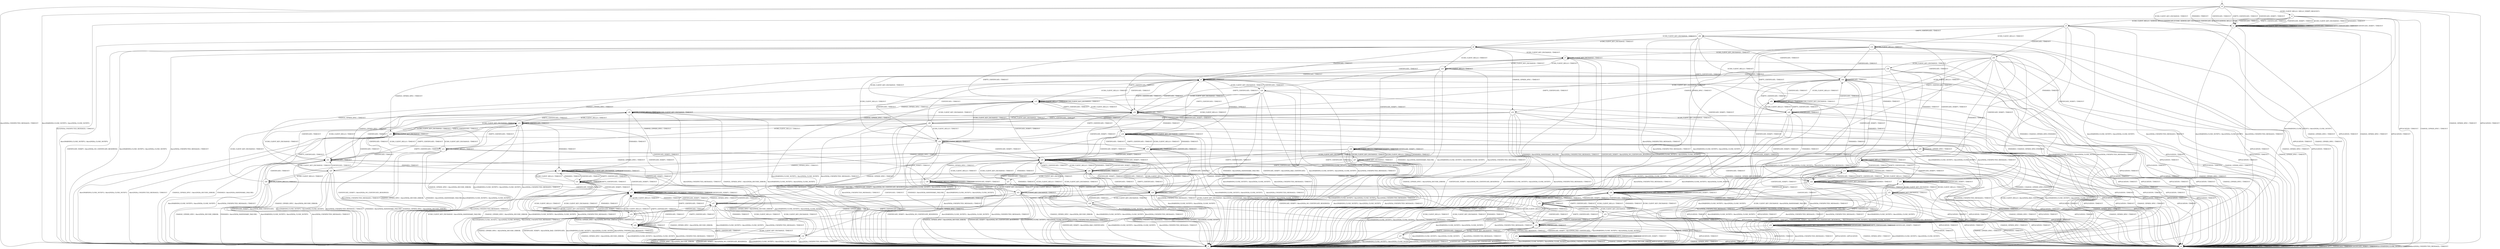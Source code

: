 digraph g {

	s0 [shape="circle" label="s0"];
	s1 [shape="circle" label="s1"];
	s2 [shape="circle" label="s2"];
	s3 [shape="circle" label="s3"];
	s4 [shape="circle" label="s4"];
	s5 [shape="circle" label="s5"];
	s6 [shape="circle" label="s6"];
	s7 [shape="circle" label="s7"];
	s8 [shape="circle" label="s8"];
	s9 [shape="circle" label="s9"];
	s10 [shape="circle" label="s10"];
	s11 [shape="circle" label="s11"];
	s12 [shape="circle" label="s12"];
	s13 [shape="circle" label="s13"];
	s14 [shape="circle" label="s14"];
	s15 [shape="circle" label="s15"];
	s16 [shape="circle" label="s16"];
	s17 [shape="circle" label="s17"];
	s18 [shape="circle" label="s18"];
	s19 [shape="circle" label="s19"];
	s20 [shape="circle" label="s20"];
	s21 [shape="circle" label="s21"];
	s22 [shape="circle" label="s22"];
	s23 [shape="circle" label="s23"];
	s24 [shape="circle" label="s24"];
	s25 [shape="circle" label="s25"];
	s26 [shape="circle" label="s26"];
	s27 [shape="circle" label="s27"];
	s28 [shape="circle" label="s28"];
	s29 [shape="circle" label="s29"];
	s30 [shape="circle" label="s30"];
	s31 [shape="circle" label="s31"];
	s32 [shape="circle" label="s32"];
	s33 [shape="circle" label="s33"];
	s34 [shape="circle" label="s34"];
	s35 [shape="circle" label="s35"];
	s36 [shape="circle" label="s36"];
	s37 [shape="circle" label="s37"];
	s38 [shape="circle" label="s38"];
	s39 [shape="circle" label="s39"];
	s40 [shape="circle" label="s40"];
	s41 [shape="circle" label="s41"];
	s42 [shape="circle" label="s42"];
	s43 [shape="circle" label="s43"];
	s44 [shape="circle" label="s44"];
	s45 [shape="circle" label="s45"];
	s46 [shape="circle" label="s46"];
	s47 [shape="circle" label="s47"];
	s48 [shape="circle" label="s48"];
	s49 [shape="circle" label="s49"];
	s50 [shape="circle" label="s50"];
	s51 [shape="circle" label="s51"];
	s52 [shape="circle" label="s52"];
	s53 [shape="circle" label="s53"];
	s54 [shape="circle" label="s54"];
	s55 [shape="circle" label="s55"];
	s56 [shape="circle" label="s56"];
	s57 [shape="circle" label="s57"];
	s58 [shape="circle" label="s58"];
	s59 [shape="circle" label="s59"];
	s60 [shape="circle" label="s60"];
	s0 -> s2 [label="ECDH_CLIENT_HELLO / HELLO_VERIFY_REQUEST+"];
	s0 -> s3 [label="ECDH_CLIENT_KEY_EXCHANGE / TIMEOUT"];
	s0 -> s4 [label="CHANGE_CIPHER_SPEC / TIMEOUT"];
	s0 -> s3 [label="FINISHED / TIMEOUT"];
	s0 -> s4 [label="APPLICATION / TIMEOUT"];
	s0 -> s3 [label="CERTIFICATE / TIMEOUT"];
	s0 -> s3 [label="EMPTY_CERTIFICATE / TIMEOUT"];
	s0 -> s3 [label="CERTIFICATE_VERIFY / TIMEOUT"];
	s0 -> s1 [label="Alert(WARNING,CLOSE_NOTIFY) / Alert(FATAL,CLOSE_NOTIFY)"];
	s0 -> s1 [label="Alert(FATAL,UNEXPECTED_MESSAGE) / TIMEOUT"];
	s1 -> s1 [label="ECDH_CLIENT_HELLO / SOCKET_CLOSED"];
	s1 -> s1 [label="ECDH_CLIENT_KEY_EXCHANGE / SOCKET_CLOSED"];
	s1 -> s1 [label="CHANGE_CIPHER_SPEC / SOCKET_CLOSED"];
	s1 -> s1 [label="FINISHED / SOCKET_CLOSED"];
	s1 -> s1 [label="APPLICATION / SOCKET_CLOSED"];
	s1 -> s1 [label="CERTIFICATE / SOCKET_CLOSED"];
	s1 -> s1 [label="EMPTY_CERTIFICATE / SOCKET_CLOSED"];
	s1 -> s1 [label="CERTIFICATE_VERIFY / SOCKET_CLOSED"];
	s1 -> s1 [label="Alert(WARNING,CLOSE_NOTIFY) / SOCKET_CLOSED"];
	s1 -> s1 [label="Alert(FATAL,UNEXPECTED_MESSAGE) / SOCKET_CLOSED"];
	s2 -> s5 [label="ECDH_CLIENT_HELLO / SERVER_HELLO,CERTIFICATE,ECDHE_SERVER_KEY_EXCHANGE,CERTIFICATE_REQUEST,SERVER_HELLO_DONE"];
	s2 -> s3 [label="ECDH_CLIENT_KEY_EXCHANGE / TIMEOUT"];
	s2 -> s4 [label="CHANGE_CIPHER_SPEC / TIMEOUT"];
	s2 -> s3 [label="FINISHED / TIMEOUT"];
	s2 -> s4 [label="APPLICATION / TIMEOUT"];
	s2 -> s3 [label="CERTIFICATE / TIMEOUT"];
	s2 -> s3 [label="EMPTY_CERTIFICATE / TIMEOUT"];
	s2 -> s3 [label="CERTIFICATE_VERIFY / TIMEOUT"];
	s2 -> s1 [label="Alert(WARNING,CLOSE_NOTIFY) / Alert(FATAL,CLOSE_NOTIFY)"];
	s2 -> s1 [label="Alert(FATAL,UNEXPECTED_MESSAGE) / TIMEOUT"];
	s3 -> s3 [label="ECDH_CLIENT_HELLO / TIMEOUT"];
	s3 -> s3 [label="ECDH_CLIENT_KEY_EXCHANGE / TIMEOUT"];
	s3 -> s4 [label="CHANGE_CIPHER_SPEC / TIMEOUT"];
	s3 -> s3 [label="FINISHED / TIMEOUT"];
	s3 -> s4 [label="APPLICATION / TIMEOUT"];
	s3 -> s3 [label="CERTIFICATE / TIMEOUT"];
	s3 -> s3 [label="EMPTY_CERTIFICATE / TIMEOUT"];
	s3 -> s3 [label="CERTIFICATE_VERIFY / TIMEOUT"];
	s3 -> s1 [label="Alert(WARNING,CLOSE_NOTIFY) / Alert(FATAL,CLOSE_NOTIFY)"];
	s3 -> s1 [label="Alert(FATAL,UNEXPECTED_MESSAGE) / TIMEOUT"];
	s4 -> s4 [label="ECDH_CLIENT_HELLO / TIMEOUT"];
	s4 -> s4 [label="ECDH_CLIENT_KEY_EXCHANGE / TIMEOUT"];
	s4 -> s4 [label="CHANGE_CIPHER_SPEC / TIMEOUT"];
	s4 -> s4 [label="FINISHED / TIMEOUT"];
	s4 -> s4 [label="APPLICATION / TIMEOUT"];
	s4 -> s4 [label="CERTIFICATE / TIMEOUT"];
	s4 -> s4 [label="EMPTY_CERTIFICATE / TIMEOUT"];
	s4 -> s4 [label="CERTIFICATE_VERIFY / TIMEOUT"];
	s4 -> s4 [label="Alert(WARNING,CLOSE_NOTIFY) / TIMEOUT"];
	s4 -> s4 [label="Alert(FATAL,UNEXPECTED_MESSAGE) / TIMEOUT"];
	s5 -> s14 [label="ECDH_CLIENT_HELLO / TIMEOUT"];
	s5 -> s6 [label="ECDH_CLIENT_KEY_EXCHANGE / TIMEOUT"];
	s5 -> s4 [label="CHANGE_CIPHER_SPEC / TIMEOUT"];
	s5 -> s8 [label="FINISHED / TIMEOUT"];
	s5 -> s4 [label="APPLICATION / TIMEOUT"];
	s5 -> s55 [label="CERTIFICATE / TIMEOUT"];
	s5 -> s60 [label="EMPTY_CERTIFICATE / TIMEOUT"];
	s5 -> s50 [label="CERTIFICATE_VERIFY / TIMEOUT"];
	s5 -> s1 [label="Alert(WARNING,CLOSE_NOTIFY) / Alert(FATAL,CLOSE_NOTIFY)"];
	s5 -> s1 [label="Alert(FATAL,UNEXPECTED_MESSAGE) / TIMEOUT"];
	s6 -> s23 [label="ECDH_CLIENT_HELLO / TIMEOUT"];
	s6 -> s7 [label="ECDH_CLIENT_KEY_EXCHANGE / TIMEOUT"];
	s6 -> s10 [label="CHANGE_CIPHER_SPEC / TIMEOUT"];
	s6 -> s18 [label="FINISHED / CHANGE_CIPHER_SPEC,FINISHED"];
	s6 -> s4 [label="APPLICATION / TIMEOUT"];
	s6 -> s9 [label="CERTIFICATE / TIMEOUT"];
	s6 -> s34 [label="EMPTY_CERTIFICATE / TIMEOUT"];
	s6 -> s1 [label="CERTIFICATE_VERIFY / Alert(FATAL,NO_CERTIFICATE_RESERVED)"];
	s6 -> s1 [label="Alert(WARNING,CLOSE_NOTIFY) / Alert(FATAL,CLOSE_NOTIFY)"];
	s6 -> s1 [label="Alert(FATAL,UNEXPECTED_MESSAGE) / TIMEOUT"];
	s7 -> s23 [label="ECDH_CLIENT_HELLO / TIMEOUT"];
	s7 -> s7 [label="ECDH_CLIENT_KEY_EXCHANGE / TIMEOUT"];
	s7 -> s21 [label="CHANGE_CIPHER_SPEC / TIMEOUT"];
	s7 -> s1 [label="FINISHED / Alert(FATAL,HANDSHAKE_FAILURE)"];
	s7 -> s4 [label="APPLICATION / TIMEOUT"];
	s7 -> s9 [label="CERTIFICATE / TIMEOUT"];
	s7 -> s34 [label="EMPTY_CERTIFICATE / TIMEOUT"];
	s7 -> s1 [label="CERTIFICATE_VERIFY / Alert(FATAL,NO_CERTIFICATE_RESERVED)"];
	s7 -> s1 [label="Alert(WARNING,CLOSE_NOTIFY) / Alert(FATAL,CLOSE_NOTIFY)"];
	s7 -> s1 [label="Alert(FATAL,UNEXPECTED_MESSAGE) / TIMEOUT"];
	s8 -> s8 [label="ECDH_CLIENT_HELLO / TIMEOUT"];
	s8 -> s1 [label="ECDH_CLIENT_KEY_EXCHANGE / Alert(FATAL,HANDSHAKE_FAILURE)"];
	s8 -> s4 [label="CHANGE_CIPHER_SPEC / TIMEOUT"];
	s8 -> s8 [label="FINISHED / TIMEOUT"];
	s8 -> s4 [label="APPLICATION / TIMEOUT"];
	s8 -> s13 [label="CERTIFICATE / TIMEOUT"];
	s8 -> s13 [label="EMPTY_CERTIFICATE / TIMEOUT"];
	s8 -> s50 [label="CERTIFICATE_VERIFY / TIMEOUT"];
	s8 -> s1 [label="Alert(WARNING,CLOSE_NOTIFY) / Alert(FATAL,CLOSE_NOTIFY)"];
	s8 -> s1 [label="Alert(FATAL,UNEXPECTED_MESSAGE) / TIMEOUT"];
	s9 -> s15 [label="ECDH_CLIENT_HELLO / TIMEOUT"];
	s9 -> s24 [label="ECDH_CLIENT_KEY_EXCHANGE / TIMEOUT"];
	s9 -> s41 [label="CHANGE_CIPHER_SPEC / TIMEOUT"];
	s9 -> s19 [label="FINISHED / TIMEOUT"];
	s9 -> s4 [label="APPLICATION / TIMEOUT"];
	s9 -> s9 [label="CERTIFICATE / TIMEOUT"];
	s9 -> s34 [label="EMPTY_CERTIFICATE / TIMEOUT"];
	s9 -> s20 [label="CERTIFICATE_VERIFY / TIMEOUT"];
	s9 -> s1 [label="Alert(WARNING,CLOSE_NOTIFY) / Alert(FATAL,CLOSE_NOTIFY)"];
	s9 -> s1 [label="Alert(FATAL,UNEXPECTED_MESSAGE) / TIMEOUT"];
	s10 -> s11 [label="ECDH_CLIENT_HELLO / TIMEOUT"];
	s10 -> s21 [label="ECDH_CLIENT_KEY_EXCHANGE / TIMEOUT"];
	s10 -> s1 [label="CHANGE_CIPHER_SPEC / Alert(FATAL,DECODE_ERROR)"];
	s10 -> s16 [label="FINISHED / CHANGE_CIPHER_SPEC,FINISHED"];
	s10 -> s4 [label="APPLICATION / TIMEOUT"];
	s10 -> s41 [label="CERTIFICATE / TIMEOUT"];
	s10 -> s12 [label="EMPTY_CERTIFICATE / TIMEOUT"];
	s10 -> s1 [label="CERTIFICATE_VERIFY / Alert(FATAL,NO_CERTIFICATE_RESERVED)"];
	s10 -> s1 [label="Alert(WARNING,CLOSE_NOTIFY) / Alert(FATAL,CLOSE_NOTIFY)"];
	s10 -> s1 [label="Alert(FATAL,UNEXPECTED_MESSAGE) / TIMEOUT"];
	s11 -> s11 [label="ECDH_CLIENT_HELLO / TIMEOUT"];
	s11 -> s21 [label="ECDH_CLIENT_KEY_EXCHANGE / TIMEOUT"];
	s11 -> s1 [label="CHANGE_CIPHER_SPEC / Alert(FATAL,DECODE_ERROR)"];
	s11 -> s1 [label="FINISHED / Alert(FATAL,HANDSHAKE_FAILURE)"];
	s11 -> s4 [label="APPLICATION / TIMEOUT"];
	s11 -> s41 [label="CERTIFICATE / TIMEOUT"];
	s11 -> s12 [label="EMPTY_CERTIFICATE / TIMEOUT"];
	s11 -> s38 [label="CERTIFICATE_VERIFY / TIMEOUT"];
	s11 -> s1 [label="Alert(WARNING,CLOSE_NOTIFY) / Alert(FATAL,CLOSE_NOTIFY)"];
	s11 -> s1 [label="Alert(FATAL,UNEXPECTED_MESSAGE) / TIMEOUT"];
	s12 -> s36 [label="ECDH_CLIENT_HELLO / TIMEOUT"];
	s12 -> s21 [label="ECDH_CLIENT_KEY_EXCHANGE / TIMEOUT"];
	s12 -> s1 [label="CHANGE_CIPHER_SPEC / Alert(FATAL,DECODE_ERROR)"];
	s12 -> s35 [label="FINISHED / TIMEOUT"];
	s12 -> s4 [label="APPLICATION / TIMEOUT"];
	s12 -> s41 [label="CERTIFICATE / TIMEOUT"];
	s12 -> s12 [label="EMPTY_CERTIFICATE / TIMEOUT"];
	s12 -> s17 [label="CERTIFICATE_VERIFY / TIMEOUT"];
	s12 -> s1 [label="Alert(WARNING,CLOSE_NOTIFY) / Alert(FATAL,CLOSE_NOTIFY)"];
	s12 -> s1 [label="Alert(FATAL,UNEXPECTED_MESSAGE) / TIMEOUT"];
	s13 -> s22 [label="ECDH_CLIENT_HELLO / TIMEOUT"];
	s13 -> s1 [label="ECDH_CLIENT_KEY_EXCHANGE / Alert(FATAL,HANDSHAKE_FAILURE)"];
	s13 -> s4 [label="CHANGE_CIPHER_SPEC / TIMEOUT"];
	s13 -> s22 [label="FINISHED / TIMEOUT"];
	s13 -> s4 [label="APPLICATION / TIMEOUT"];
	s13 -> s13 [label="CERTIFICATE / TIMEOUT"];
	s13 -> s13 [label="EMPTY_CERTIFICATE / TIMEOUT"];
	s13 -> s56 [label="CERTIFICATE_VERIFY / TIMEOUT"];
	s13 -> s1 [label="Alert(WARNING,CLOSE_NOTIFY) / Alert(FATAL,CLOSE_NOTIFY)"];
	s13 -> s1 [label="Alert(FATAL,UNEXPECTED_MESSAGE) / TIMEOUT"];
	s14 -> s14 [label="ECDH_CLIENT_HELLO / TIMEOUT"];
	s14 -> s7 [label="ECDH_CLIENT_KEY_EXCHANGE / TIMEOUT"];
	s14 -> s4 [label="CHANGE_CIPHER_SPEC / TIMEOUT"];
	s14 -> s8 [label="FINISHED / TIMEOUT"];
	s14 -> s4 [label="APPLICATION / TIMEOUT"];
	s14 -> s44 [label="CERTIFICATE / TIMEOUT"];
	s14 -> s49 [label="EMPTY_CERTIFICATE / TIMEOUT"];
	s14 -> s50 [label="CERTIFICATE_VERIFY / TIMEOUT"];
	s14 -> s1 [label="Alert(WARNING,CLOSE_NOTIFY) / Alert(FATAL,CLOSE_NOTIFY)"];
	s14 -> s1 [label="Alert(FATAL,UNEXPECTED_MESSAGE) / TIMEOUT"];
	s15 -> s15 [label="ECDH_CLIENT_HELLO / TIMEOUT"];
	s15 -> s15 [label="ECDH_CLIENT_KEY_EXCHANGE / TIMEOUT"];
	s15 -> s36 [label="CHANGE_CIPHER_SPEC / TIMEOUT"];
	s15 -> s19 [label="FINISHED / TIMEOUT"];
	s15 -> s4 [label="APPLICATION / TIMEOUT"];
	s15 -> s9 [label="CERTIFICATE / TIMEOUT"];
	s15 -> s34 [label="EMPTY_CERTIFICATE / TIMEOUT"];
	s15 -> s20 [label="CERTIFICATE_VERIFY / TIMEOUT"];
	s15 -> s1 [label="Alert(WARNING,CLOSE_NOTIFY) / Alert(FATAL,CLOSE_NOTIFY)"];
	s15 -> s1 [label="Alert(FATAL,UNEXPECTED_MESSAGE) / TIMEOUT"];
	s16 -> s16 [label="ECDH_CLIENT_HELLO / TIMEOUT"];
	s16 -> s16 [label="ECDH_CLIENT_KEY_EXCHANGE / TIMEOUT"];
	s16 -> s1 [label="CHANGE_CIPHER_SPEC / Alert(FATAL,DECODE_ERROR)"];
	s16 -> s16 [label="FINISHED / TIMEOUT"];
	s16 -> s1 [label="APPLICATION / APPLICATION"];
	s16 -> s16 [label="CERTIFICATE / TIMEOUT"];
	s16 -> s16 [label="EMPTY_CERTIFICATE / TIMEOUT"];
	s16 -> s16 [label="CERTIFICATE_VERIFY / TIMEOUT"];
	s16 -> s1 [label="Alert(WARNING,CLOSE_NOTIFY) / Alert(FATAL,CLOSE_NOTIFY)"];
	s16 -> s1 [label="Alert(FATAL,UNEXPECTED_MESSAGE) / TIMEOUT"];
	s17 -> s17 [label="ECDH_CLIENT_HELLO / TIMEOUT"];
	s17 -> s17 [label="ECDH_CLIENT_KEY_EXCHANGE / TIMEOUT"];
	s17 -> s1 [label="CHANGE_CIPHER_SPEC / Alert(FATAL,DECODE_ERROR)"];
	s17 -> s17 [label="FINISHED / TIMEOUT"];
	s17 -> s4 [label="APPLICATION / TIMEOUT"];
	s17 -> s37 [label="CERTIFICATE / TIMEOUT"];
	s17 -> s42 [label="EMPTY_CERTIFICATE / TIMEOUT"];
	s17 -> s17 [label="CERTIFICATE_VERIFY / TIMEOUT"];
	s17 -> s1 [label="Alert(WARNING,CLOSE_NOTIFY) / Alert(FATAL,CLOSE_NOTIFY)"];
	s17 -> s1 [label="Alert(FATAL,UNEXPECTED_MESSAGE) / TIMEOUT"];
	s18 -> s18 [label="ECDH_CLIENT_HELLO / TIMEOUT"];
	s18 -> s18 [label="ECDH_CLIENT_KEY_EXCHANGE / TIMEOUT"];
	s18 -> s16 [label="CHANGE_CIPHER_SPEC / TIMEOUT"];
	s18 -> s18 [label="FINISHED / TIMEOUT"];
	s18 -> s1 [label="APPLICATION / APPLICATION"];
	s18 -> s18 [label="CERTIFICATE / TIMEOUT"];
	s18 -> s18 [label="EMPTY_CERTIFICATE / TIMEOUT"];
	s18 -> s18 [label="CERTIFICATE_VERIFY / TIMEOUT"];
	s18 -> s1 [label="Alert(WARNING,CLOSE_NOTIFY) / Alert(FATAL,CLOSE_NOTIFY)"];
	s18 -> s1 [label="Alert(FATAL,UNEXPECTED_MESSAGE) / TIMEOUT"];
	s19 -> s19 [label="ECDH_CLIENT_HELLO / TIMEOUT"];
	s19 -> s19 [label="ECDH_CLIENT_KEY_EXCHANGE / TIMEOUT"];
	s19 -> s35 [label="CHANGE_CIPHER_SPEC / TIMEOUT"];
	s19 -> s19 [label="FINISHED / TIMEOUT"];
	s19 -> s4 [label="APPLICATION / TIMEOUT"];
	s19 -> s30 [label="CERTIFICATE / TIMEOUT"];
	s19 -> s30 [label="EMPTY_CERTIFICATE / TIMEOUT"];
	s19 -> s20 [label="CERTIFICATE_VERIFY / TIMEOUT"];
	s19 -> s1 [label="Alert(WARNING,CLOSE_NOTIFY) / Alert(FATAL,CLOSE_NOTIFY)"];
	s19 -> s1 [label="Alert(FATAL,UNEXPECTED_MESSAGE) / TIMEOUT"];
	s20 -> s20 [label="ECDH_CLIENT_HELLO / TIMEOUT"];
	s20 -> s20 [label="ECDH_CLIENT_KEY_EXCHANGE / TIMEOUT"];
	s20 -> s17 [label="CHANGE_CIPHER_SPEC / TIMEOUT"];
	s20 -> s20 [label="FINISHED / TIMEOUT"];
	s20 -> s4 [label="APPLICATION / TIMEOUT"];
	s20 -> s28 [label="CERTIFICATE / TIMEOUT"];
	s20 -> s26 [label="EMPTY_CERTIFICATE / TIMEOUT"];
	s20 -> s20 [label="CERTIFICATE_VERIFY / TIMEOUT"];
	s20 -> s1 [label="Alert(WARNING,CLOSE_NOTIFY) / Alert(FATAL,CLOSE_NOTIFY)"];
	s20 -> s1 [label="Alert(FATAL,UNEXPECTED_MESSAGE) / TIMEOUT"];
	s21 -> s11 [label="ECDH_CLIENT_HELLO / TIMEOUT"];
	s21 -> s21 [label="ECDH_CLIENT_KEY_EXCHANGE / TIMEOUT"];
	s21 -> s1 [label="CHANGE_CIPHER_SPEC / Alert(FATAL,DECODE_ERROR)"];
	s21 -> s1 [label="FINISHED / Alert(FATAL,HANDSHAKE_FAILURE)"];
	s21 -> s4 [label="APPLICATION / TIMEOUT"];
	s21 -> s41 [label="CERTIFICATE / TIMEOUT"];
	s21 -> s12 [label="EMPTY_CERTIFICATE / TIMEOUT"];
	s21 -> s1 [label="CERTIFICATE_VERIFY / Alert(FATAL,NO_CERTIFICATE_RESERVED)"];
	s21 -> s1 [label="Alert(WARNING,CLOSE_NOTIFY) / Alert(FATAL,CLOSE_NOTIFY)"];
	s21 -> s1 [label="Alert(FATAL,UNEXPECTED_MESSAGE) / TIMEOUT"];
	s22 -> s22 [label="ECDH_CLIENT_HELLO / TIMEOUT"];
	s22 -> s22 [label="ECDH_CLIENT_KEY_EXCHANGE / TIMEOUT"];
	s22 -> s4 [label="CHANGE_CIPHER_SPEC / TIMEOUT"];
	s22 -> s22 [label="FINISHED / TIMEOUT"];
	s22 -> s4 [label="APPLICATION / TIMEOUT"];
	s22 -> s13 [label="CERTIFICATE / TIMEOUT"];
	s22 -> s13 [label="EMPTY_CERTIFICATE / TIMEOUT"];
	s22 -> s56 [label="CERTIFICATE_VERIFY / TIMEOUT"];
	s22 -> s1 [label="Alert(WARNING,CLOSE_NOTIFY) / Alert(FATAL,CLOSE_NOTIFY)"];
	s22 -> s1 [label="Alert(FATAL,UNEXPECTED_MESSAGE) / TIMEOUT"];
	s23 -> s23 [label="ECDH_CLIENT_HELLO / TIMEOUT"];
	s23 -> s7 [label="ECDH_CLIENT_KEY_EXCHANGE / TIMEOUT"];
	s23 -> s11 [label="CHANGE_CIPHER_SPEC / TIMEOUT"];
	s23 -> s1 [label="FINISHED / Alert(FATAL,HANDSHAKE_FAILURE)"];
	s23 -> s4 [label="APPLICATION / TIMEOUT"];
	s23 -> s9 [label="CERTIFICATE / TIMEOUT"];
	s23 -> s34 [label="EMPTY_CERTIFICATE / TIMEOUT"];
	s23 -> s46 [label="CERTIFICATE_VERIFY / TIMEOUT"];
	s23 -> s1 [label="Alert(WARNING,CLOSE_NOTIFY) / Alert(FATAL,CLOSE_NOTIFY)"];
	s23 -> s1 [label="Alert(FATAL,UNEXPECTED_MESSAGE) / TIMEOUT"];
	s24 -> s39 [label="ECDH_CLIENT_HELLO / TIMEOUT"];
	s24 -> s15 [label="ECDH_CLIENT_KEY_EXCHANGE / TIMEOUT"];
	s24 -> s25 [label="CHANGE_CIPHER_SPEC / TIMEOUT"];
	s24 -> s1 [label="FINISHED / Alert(FATAL,HANDSHAKE_FAILURE)"];
	s24 -> s4 [label="APPLICATION / TIMEOUT"];
	s24 -> s9 [label="CERTIFICATE / TIMEOUT"];
	s24 -> s34 [label="EMPTY_CERTIFICATE / TIMEOUT"];
	s24 -> s1 [label="CERTIFICATE_VERIFY / Alert(FATAL,BAD_CERTIFICATE)"];
	s24 -> s1 [label="Alert(WARNING,CLOSE_NOTIFY) / Alert(FATAL,CLOSE_NOTIFY)"];
	s24 -> s1 [label="Alert(FATAL,UNEXPECTED_MESSAGE) / TIMEOUT"];
	s25 -> s40 [label="ECDH_CLIENT_HELLO / TIMEOUT"];
	s25 -> s36 [label="ECDH_CLIENT_KEY_EXCHANGE / TIMEOUT"];
	s25 -> s1 [label="CHANGE_CIPHER_SPEC / Alert(FATAL,DECODE_ERROR)"];
	s25 -> s1 [label="FINISHED / Alert(FATAL,HANDSHAKE_FAILURE)"];
	s25 -> s4 [label="APPLICATION / TIMEOUT"];
	s25 -> s41 [label="CERTIFICATE / TIMEOUT"];
	s25 -> s12 [label="EMPTY_CERTIFICATE / TIMEOUT"];
	s25 -> s1 [label="CERTIFICATE_VERIFY / Alert(FATAL,BAD_CERTIFICATE)"];
	s25 -> s1 [label="Alert(WARNING,CLOSE_NOTIFY) / Alert(FATAL,CLOSE_NOTIFY)"];
	s25 -> s1 [label="Alert(FATAL,UNEXPECTED_MESSAGE) / TIMEOUT"];
	s26 -> s20 [label="ECDH_CLIENT_HELLO / TIMEOUT"];
	s26 -> s27 [label="ECDH_CLIENT_KEY_EXCHANGE / TIMEOUT"];
	s26 -> s42 [label="CHANGE_CIPHER_SPEC / TIMEOUT"];
	s26 -> s20 [label="FINISHED / TIMEOUT"];
	s26 -> s4 [label="APPLICATION / TIMEOUT"];
	s26 -> s28 [label="CERTIFICATE / TIMEOUT"];
	s26 -> s26 [label="EMPTY_CERTIFICATE / TIMEOUT"];
	s26 -> s20 [label="CERTIFICATE_VERIFY / TIMEOUT"];
	s26 -> s1 [label="Alert(WARNING,CLOSE_NOTIFY) / Alert(FATAL,CLOSE_NOTIFY)"];
	s26 -> s1 [label="Alert(FATAL,UNEXPECTED_MESSAGE) / TIMEOUT"];
	s27 -> s20 [label="ECDH_CLIENT_HELLO / TIMEOUT"];
	s27 -> s20 [label="ECDH_CLIENT_KEY_EXCHANGE / TIMEOUT"];
	s27 -> s32 [label="CHANGE_CIPHER_SPEC / TIMEOUT"];
	s27 -> s20 [label="FINISHED / TIMEOUT"];
	s27 -> s4 [label="APPLICATION / TIMEOUT"];
	s27 -> s28 [label="CERTIFICATE / TIMEOUT"];
	s27 -> s26 [label="EMPTY_CERTIFICATE / TIMEOUT"];
	s27 -> s1 [label="CERTIFICATE_VERIFY / Alert(FATAL,NO_CERTIFICATE_RESERVED)"];
	s27 -> s1 [label="Alert(WARNING,CLOSE_NOTIFY) / Alert(FATAL,CLOSE_NOTIFY)"];
	s27 -> s1 [label="Alert(FATAL,UNEXPECTED_MESSAGE) / TIMEOUT"];
	s28 -> s20 [label="ECDH_CLIENT_HELLO / TIMEOUT"];
	s28 -> s29 [label="ECDH_CLIENT_KEY_EXCHANGE / TIMEOUT"];
	s28 -> s37 [label="CHANGE_CIPHER_SPEC / TIMEOUT"];
	s28 -> s20 [label="FINISHED / TIMEOUT"];
	s28 -> s4 [label="APPLICATION / TIMEOUT"];
	s28 -> s28 [label="CERTIFICATE / TIMEOUT"];
	s28 -> s26 [label="EMPTY_CERTIFICATE / TIMEOUT"];
	s28 -> s20 [label="CERTIFICATE_VERIFY / TIMEOUT"];
	s28 -> s1 [label="Alert(WARNING,CLOSE_NOTIFY) / Alert(FATAL,CLOSE_NOTIFY)"];
	s28 -> s1 [label="Alert(FATAL,UNEXPECTED_MESSAGE) / TIMEOUT"];
	s29 -> s20 [label="ECDH_CLIENT_HELLO / TIMEOUT"];
	s29 -> s20 [label="ECDH_CLIENT_KEY_EXCHANGE / TIMEOUT"];
	s29 -> s33 [label="CHANGE_CIPHER_SPEC / TIMEOUT"];
	s29 -> s20 [label="FINISHED / TIMEOUT"];
	s29 -> s4 [label="APPLICATION / TIMEOUT"];
	s29 -> s28 [label="CERTIFICATE / TIMEOUT"];
	s29 -> s26 [label="EMPTY_CERTIFICATE / TIMEOUT"];
	s29 -> s1 [label="CERTIFICATE_VERIFY / Alert(FATAL,BAD_CERTIFICATE)"];
	s29 -> s1 [label="Alert(WARNING,CLOSE_NOTIFY) / Alert(FATAL,CLOSE_NOTIFY)"];
	s29 -> s1 [label="Alert(FATAL,UNEXPECTED_MESSAGE) / TIMEOUT"];
	s30 -> s19 [label="ECDH_CLIENT_HELLO / TIMEOUT"];
	s30 -> s1 [label="ECDH_CLIENT_KEY_EXCHANGE / Alert(FATAL,HANDSHAKE_FAILURE)"];
	s30 -> s31 [label="CHANGE_CIPHER_SPEC / TIMEOUT"];
	s30 -> s19 [label="FINISHED / TIMEOUT"];
	s30 -> s4 [label="APPLICATION / TIMEOUT"];
	s30 -> s30 [label="CERTIFICATE / TIMEOUT"];
	s30 -> s30 [label="EMPTY_CERTIFICATE / TIMEOUT"];
	s30 -> s20 [label="CERTIFICATE_VERIFY / TIMEOUT"];
	s30 -> s1 [label="Alert(WARNING,CLOSE_NOTIFY) / Alert(FATAL,CLOSE_NOTIFY)"];
	s30 -> s1 [label="Alert(FATAL,UNEXPECTED_MESSAGE) / TIMEOUT"];
	s31 -> s35 [label="ECDH_CLIENT_HELLO / TIMEOUT"];
	s31 -> s1 [label="ECDH_CLIENT_KEY_EXCHANGE / Alert(FATAL,HANDSHAKE_FAILURE)"];
	s31 -> s1 [label="CHANGE_CIPHER_SPEC / Alert(FATAL,DECODE_ERROR)"];
	s31 -> s35 [label="FINISHED / TIMEOUT"];
	s31 -> s4 [label="APPLICATION / TIMEOUT"];
	s31 -> s31 [label="CERTIFICATE / TIMEOUT"];
	s31 -> s31 [label="EMPTY_CERTIFICATE / TIMEOUT"];
	s31 -> s17 [label="CERTIFICATE_VERIFY / TIMEOUT"];
	s31 -> s1 [label="Alert(WARNING,CLOSE_NOTIFY) / Alert(FATAL,CLOSE_NOTIFY)"];
	s31 -> s1 [label="Alert(FATAL,UNEXPECTED_MESSAGE) / TIMEOUT"];
	s32 -> s17 [label="ECDH_CLIENT_HELLO / TIMEOUT"];
	s32 -> s17 [label="ECDH_CLIENT_KEY_EXCHANGE / TIMEOUT"];
	s32 -> s1 [label="CHANGE_CIPHER_SPEC / Alert(FATAL,DECODE_ERROR)"];
	s32 -> s17 [label="FINISHED / TIMEOUT"];
	s32 -> s4 [label="APPLICATION / TIMEOUT"];
	s32 -> s37 [label="CERTIFICATE / TIMEOUT"];
	s32 -> s42 [label="EMPTY_CERTIFICATE / TIMEOUT"];
	s32 -> s1 [label="CERTIFICATE_VERIFY / Alert(FATAL,NO_CERTIFICATE_RESERVED)"];
	s32 -> s1 [label="Alert(WARNING,CLOSE_NOTIFY) / Alert(FATAL,CLOSE_NOTIFY)"];
	s32 -> s1 [label="Alert(FATAL,UNEXPECTED_MESSAGE) / TIMEOUT"];
	s33 -> s17 [label="ECDH_CLIENT_HELLO / TIMEOUT"];
	s33 -> s17 [label="ECDH_CLIENT_KEY_EXCHANGE / TIMEOUT"];
	s33 -> s1 [label="CHANGE_CIPHER_SPEC / Alert(FATAL,DECODE_ERROR)"];
	s33 -> s17 [label="FINISHED / TIMEOUT"];
	s33 -> s4 [label="APPLICATION / TIMEOUT"];
	s33 -> s37 [label="CERTIFICATE / TIMEOUT"];
	s33 -> s42 [label="EMPTY_CERTIFICATE / TIMEOUT"];
	s33 -> s1 [label="CERTIFICATE_VERIFY / Alert(FATAL,BAD_CERTIFICATE)"];
	s33 -> s1 [label="Alert(WARNING,CLOSE_NOTIFY) / Alert(FATAL,CLOSE_NOTIFY)"];
	s33 -> s1 [label="Alert(FATAL,UNEXPECTED_MESSAGE) / TIMEOUT"];
	s34 -> s15 [label="ECDH_CLIENT_HELLO / TIMEOUT"];
	s34 -> s48 [label="ECDH_CLIENT_KEY_EXCHANGE / TIMEOUT"];
	s34 -> s12 [label="CHANGE_CIPHER_SPEC / TIMEOUT"];
	s34 -> s19 [label="FINISHED / TIMEOUT"];
	s34 -> s4 [label="APPLICATION / TIMEOUT"];
	s34 -> s9 [label="CERTIFICATE / TIMEOUT"];
	s34 -> s34 [label="EMPTY_CERTIFICATE / TIMEOUT"];
	s34 -> s20 [label="CERTIFICATE_VERIFY / TIMEOUT"];
	s34 -> s1 [label="Alert(WARNING,CLOSE_NOTIFY) / Alert(FATAL,CLOSE_NOTIFY)"];
	s34 -> s1 [label="Alert(FATAL,UNEXPECTED_MESSAGE) / TIMEOUT"];
	s35 -> s35 [label="ECDH_CLIENT_HELLO / TIMEOUT"];
	s35 -> s35 [label="ECDH_CLIENT_KEY_EXCHANGE / TIMEOUT"];
	s35 -> s1 [label="CHANGE_CIPHER_SPEC / Alert(FATAL,DECODE_ERROR)"];
	s35 -> s35 [label="FINISHED / TIMEOUT"];
	s35 -> s4 [label="APPLICATION / TIMEOUT"];
	s35 -> s31 [label="CERTIFICATE / TIMEOUT"];
	s35 -> s31 [label="EMPTY_CERTIFICATE / TIMEOUT"];
	s35 -> s17 [label="CERTIFICATE_VERIFY / TIMEOUT"];
	s35 -> s1 [label="Alert(WARNING,CLOSE_NOTIFY) / Alert(FATAL,CLOSE_NOTIFY)"];
	s35 -> s1 [label="Alert(FATAL,UNEXPECTED_MESSAGE) / TIMEOUT"];
	s36 -> s36 [label="ECDH_CLIENT_HELLO / TIMEOUT"];
	s36 -> s36 [label="ECDH_CLIENT_KEY_EXCHANGE / TIMEOUT"];
	s36 -> s1 [label="CHANGE_CIPHER_SPEC / Alert(FATAL,DECODE_ERROR)"];
	s36 -> s35 [label="FINISHED / TIMEOUT"];
	s36 -> s4 [label="APPLICATION / TIMEOUT"];
	s36 -> s41 [label="CERTIFICATE / TIMEOUT"];
	s36 -> s12 [label="EMPTY_CERTIFICATE / TIMEOUT"];
	s36 -> s17 [label="CERTIFICATE_VERIFY / TIMEOUT"];
	s36 -> s1 [label="Alert(WARNING,CLOSE_NOTIFY) / Alert(FATAL,CLOSE_NOTIFY)"];
	s36 -> s1 [label="Alert(FATAL,UNEXPECTED_MESSAGE) / TIMEOUT"];
	s37 -> s17 [label="ECDH_CLIENT_HELLO / TIMEOUT"];
	s37 -> s33 [label="ECDH_CLIENT_KEY_EXCHANGE / TIMEOUT"];
	s37 -> s1 [label="CHANGE_CIPHER_SPEC / Alert(FATAL,DECODE_ERROR)"];
	s37 -> s17 [label="FINISHED / TIMEOUT"];
	s37 -> s4 [label="APPLICATION / TIMEOUT"];
	s37 -> s37 [label="CERTIFICATE / TIMEOUT"];
	s37 -> s42 [label="EMPTY_CERTIFICATE / TIMEOUT"];
	s37 -> s17 [label="CERTIFICATE_VERIFY / TIMEOUT"];
	s37 -> s1 [label="Alert(WARNING,CLOSE_NOTIFY) / Alert(FATAL,CLOSE_NOTIFY)"];
	s37 -> s1 [label="Alert(FATAL,UNEXPECTED_MESSAGE) / TIMEOUT"];
	s38 -> s38 [label="ECDH_CLIENT_HELLO / TIMEOUT"];
	s38 -> s43 [label="ECDH_CLIENT_KEY_EXCHANGE / TIMEOUT"];
	s38 -> s1 [label="CHANGE_CIPHER_SPEC / Alert(FATAL,DECODE_ERROR)"];
	s38 -> s38 [label="FINISHED / TIMEOUT"];
	s38 -> s4 [label="APPLICATION / TIMEOUT"];
	s38 -> s37 [label="CERTIFICATE / TIMEOUT"];
	s38 -> s42 [label="EMPTY_CERTIFICATE / TIMEOUT"];
	s38 -> s38 [label="CERTIFICATE_VERIFY / TIMEOUT"];
	s38 -> s1 [label="Alert(WARNING,CLOSE_NOTIFY) / Alert(FATAL,CLOSE_NOTIFY)"];
	s38 -> s1 [label="Alert(FATAL,UNEXPECTED_MESSAGE) / TIMEOUT"];
	s39 -> s39 [label="ECDH_CLIENT_HELLO / TIMEOUT"];
	s39 -> s15 [label="ECDH_CLIENT_KEY_EXCHANGE / TIMEOUT"];
	s39 -> s40 [label="CHANGE_CIPHER_SPEC / TIMEOUT"];
	s39 -> s1 [label="FINISHED / Alert(FATAL,HANDSHAKE_FAILURE)"];
	s39 -> s4 [label="APPLICATION / TIMEOUT"];
	s39 -> s9 [label="CERTIFICATE / TIMEOUT"];
	s39 -> s34 [label="EMPTY_CERTIFICATE / TIMEOUT"];
	s39 -> s20 [label="CERTIFICATE_VERIFY / TIMEOUT"];
	s39 -> s1 [label="Alert(WARNING,CLOSE_NOTIFY) / Alert(FATAL,CLOSE_NOTIFY)"];
	s39 -> s1 [label="Alert(FATAL,UNEXPECTED_MESSAGE) / TIMEOUT"];
	s40 -> s40 [label="ECDH_CLIENT_HELLO / TIMEOUT"];
	s40 -> s36 [label="ECDH_CLIENT_KEY_EXCHANGE / TIMEOUT"];
	s40 -> s1 [label="CHANGE_CIPHER_SPEC / Alert(FATAL,DECODE_ERROR)"];
	s40 -> s1 [label="FINISHED / Alert(FATAL,HANDSHAKE_FAILURE)"];
	s40 -> s4 [label="APPLICATION / TIMEOUT"];
	s40 -> s41 [label="CERTIFICATE / TIMEOUT"];
	s40 -> s12 [label="EMPTY_CERTIFICATE / TIMEOUT"];
	s40 -> s17 [label="CERTIFICATE_VERIFY / TIMEOUT"];
	s40 -> s1 [label="Alert(WARNING,CLOSE_NOTIFY) / Alert(FATAL,CLOSE_NOTIFY)"];
	s40 -> s1 [label="Alert(FATAL,UNEXPECTED_MESSAGE) / TIMEOUT"];
	s41 -> s36 [label="ECDH_CLIENT_HELLO / TIMEOUT"];
	s41 -> s25 [label="ECDH_CLIENT_KEY_EXCHANGE / TIMEOUT"];
	s41 -> s1 [label="CHANGE_CIPHER_SPEC / Alert(FATAL,DECODE_ERROR)"];
	s41 -> s35 [label="FINISHED / TIMEOUT"];
	s41 -> s4 [label="APPLICATION / TIMEOUT"];
	s41 -> s41 [label="CERTIFICATE / TIMEOUT"];
	s41 -> s12 [label="EMPTY_CERTIFICATE / TIMEOUT"];
	s41 -> s17 [label="CERTIFICATE_VERIFY / TIMEOUT"];
	s41 -> s1 [label="Alert(WARNING,CLOSE_NOTIFY) / Alert(FATAL,CLOSE_NOTIFY)"];
	s41 -> s1 [label="Alert(FATAL,UNEXPECTED_MESSAGE) / TIMEOUT"];
	s42 -> s17 [label="ECDH_CLIENT_HELLO / TIMEOUT"];
	s42 -> s32 [label="ECDH_CLIENT_KEY_EXCHANGE / TIMEOUT"];
	s42 -> s1 [label="CHANGE_CIPHER_SPEC / Alert(FATAL,DECODE_ERROR)"];
	s42 -> s17 [label="FINISHED / TIMEOUT"];
	s42 -> s4 [label="APPLICATION / TIMEOUT"];
	s42 -> s37 [label="CERTIFICATE / TIMEOUT"];
	s42 -> s42 [label="EMPTY_CERTIFICATE / TIMEOUT"];
	s42 -> s17 [label="CERTIFICATE_VERIFY / TIMEOUT"];
	s42 -> s1 [label="Alert(WARNING,CLOSE_NOTIFY) / Alert(FATAL,CLOSE_NOTIFY)"];
	s42 -> s1 [label="Alert(FATAL,UNEXPECTED_MESSAGE) / TIMEOUT"];
	s43 -> s38 [label="ECDH_CLIENT_HELLO / TIMEOUT"];
	s43 -> s43 [label="ECDH_CLIENT_KEY_EXCHANGE / TIMEOUT"];
	s43 -> s1 [label="CHANGE_CIPHER_SPEC / Alert(FATAL,DECODE_ERROR)"];
	s43 -> s38 [label="FINISHED / TIMEOUT"];
	s43 -> s4 [label="APPLICATION / TIMEOUT"];
	s43 -> s37 [label="CERTIFICATE / TIMEOUT"];
	s43 -> s42 [label="EMPTY_CERTIFICATE / TIMEOUT"];
	s43 -> s1 [label="CERTIFICATE_VERIFY / Alert(FATAL,NO_CERTIFICATE_RESERVED)"];
	s43 -> s1 [label="Alert(WARNING,CLOSE_NOTIFY) / Alert(FATAL,CLOSE_NOTIFY)"];
	s43 -> s1 [label="Alert(FATAL,UNEXPECTED_MESSAGE) / TIMEOUT"];
	s44 -> s45 [label="ECDH_CLIENT_HELLO / TIMEOUT"];
	s44 -> s24 [label="ECDH_CLIENT_KEY_EXCHANGE / TIMEOUT"];
	s44 -> s4 [label="CHANGE_CIPHER_SPEC / TIMEOUT"];
	s44 -> s22 [label="FINISHED / TIMEOUT"];
	s44 -> s4 [label="APPLICATION / TIMEOUT"];
	s44 -> s44 [label="CERTIFICATE / TIMEOUT"];
	s44 -> s49 [label="EMPTY_CERTIFICATE / TIMEOUT"];
	s44 -> s56 [label="CERTIFICATE_VERIFY / TIMEOUT"];
	s44 -> s1 [label="Alert(WARNING,CLOSE_NOTIFY) / Alert(FATAL,CLOSE_NOTIFY)"];
	s44 -> s1 [label="Alert(FATAL,UNEXPECTED_MESSAGE) / TIMEOUT"];
	s45 -> s45 [label="ECDH_CLIENT_HELLO / TIMEOUT"];
	s45 -> s45 [label="ECDH_CLIENT_KEY_EXCHANGE / TIMEOUT"];
	s45 -> s4 [label="CHANGE_CIPHER_SPEC / TIMEOUT"];
	s45 -> s22 [label="FINISHED / TIMEOUT"];
	s45 -> s4 [label="APPLICATION / TIMEOUT"];
	s45 -> s44 [label="CERTIFICATE / TIMEOUT"];
	s45 -> s49 [label="EMPTY_CERTIFICATE / TIMEOUT"];
	s45 -> s56 [label="CERTIFICATE_VERIFY / TIMEOUT"];
	s45 -> s1 [label="Alert(WARNING,CLOSE_NOTIFY) / Alert(FATAL,CLOSE_NOTIFY)"];
	s45 -> s1 [label="Alert(FATAL,UNEXPECTED_MESSAGE) / TIMEOUT"];
	s46 -> s46 [label="ECDH_CLIENT_HELLO / TIMEOUT"];
	s46 -> s47 [label="ECDH_CLIENT_KEY_EXCHANGE / TIMEOUT"];
	s46 -> s38 [label="CHANGE_CIPHER_SPEC / TIMEOUT"];
	s46 -> s46 [label="FINISHED / TIMEOUT"];
	s46 -> s4 [label="APPLICATION / TIMEOUT"];
	s46 -> s28 [label="CERTIFICATE / TIMEOUT"];
	s46 -> s26 [label="EMPTY_CERTIFICATE / TIMEOUT"];
	s46 -> s46 [label="CERTIFICATE_VERIFY / TIMEOUT"];
	s46 -> s1 [label="Alert(WARNING,CLOSE_NOTIFY) / Alert(FATAL,CLOSE_NOTIFY)"];
	s46 -> s1 [label="Alert(FATAL,UNEXPECTED_MESSAGE) / TIMEOUT"];
	s47 -> s46 [label="ECDH_CLIENT_HELLO / TIMEOUT"];
	s47 -> s47 [label="ECDH_CLIENT_KEY_EXCHANGE / TIMEOUT"];
	s47 -> s43 [label="CHANGE_CIPHER_SPEC / TIMEOUT"];
	s47 -> s46 [label="FINISHED / TIMEOUT"];
	s47 -> s4 [label="APPLICATION / TIMEOUT"];
	s47 -> s28 [label="CERTIFICATE / TIMEOUT"];
	s47 -> s26 [label="EMPTY_CERTIFICATE / TIMEOUT"];
	s47 -> s1 [label="CERTIFICATE_VERIFY / Alert(FATAL,NO_CERTIFICATE_RESERVED)"];
	s47 -> s1 [label="Alert(WARNING,CLOSE_NOTIFY) / Alert(FATAL,CLOSE_NOTIFY)"];
	s47 -> s1 [label="Alert(FATAL,UNEXPECTED_MESSAGE) / TIMEOUT"];
	s48 -> s39 [label="ECDH_CLIENT_HELLO / TIMEOUT"];
	s48 -> s15 [label="ECDH_CLIENT_KEY_EXCHANGE / TIMEOUT"];
	s48 -> s21 [label="CHANGE_CIPHER_SPEC / TIMEOUT"];
	s48 -> s1 [label="FINISHED / Alert(FATAL,HANDSHAKE_FAILURE)"];
	s48 -> s4 [label="APPLICATION / TIMEOUT"];
	s48 -> s9 [label="CERTIFICATE / TIMEOUT"];
	s48 -> s34 [label="EMPTY_CERTIFICATE / TIMEOUT"];
	s48 -> s1 [label="CERTIFICATE_VERIFY / Alert(FATAL,NO_CERTIFICATE_RESERVED)"];
	s48 -> s1 [label="Alert(WARNING,CLOSE_NOTIFY) / Alert(FATAL,CLOSE_NOTIFY)"];
	s48 -> s1 [label="Alert(FATAL,UNEXPECTED_MESSAGE) / TIMEOUT"];
	s49 -> s45 [label="ECDH_CLIENT_HELLO / TIMEOUT"];
	s49 -> s48 [label="ECDH_CLIENT_KEY_EXCHANGE / TIMEOUT"];
	s49 -> s4 [label="CHANGE_CIPHER_SPEC / TIMEOUT"];
	s49 -> s22 [label="FINISHED / TIMEOUT"];
	s49 -> s4 [label="APPLICATION / TIMEOUT"];
	s49 -> s44 [label="CERTIFICATE / TIMEOUT"];
	s49 -> s49 [label="EMPTY_CERTIFICATE / TIMEOUT"];
	s49 -> s56 [label="CERTIFICATE_VERIFY / TIMEOUT"];
	s49 -> s1 [label="Alert(WARNING,CLOSE_NOTIFY) / Alert(FATAL,CLOSE_NOTIFY)"];
	s49 -> s1 [label="Alert(FATAL,UNEXPECTED_MESSAGE) / TIMEOUT"];
	s50 -> s50 [label="ECDH_CLIENT_HELLO / TIMEOUT"];
	s50 -> s51 [label="ECDH_CLIENT_KEY_EXCHANGE / TIMEOUT"];
	s50 -> s4 [label="CHANGE_CIPHER_SPEC / TIMEOUT"];
	s50 -> s50 [label="FINISHED / TIMEOUT"];
	s50 -> s4 [label="APPLICATION / TIMEOUT"];
	s50 -> s52 [label="CERTIFICATE / TIMEOUT"];
	s50 -> s54 [label="EMPTY_CERTIFICATE / TIMEOUT"];
	s50 -> s50 [label="CERTIFICATE_VERIFY / TIMEOUT"];
	s50 -> s1 [label="Alert(WARNING,CLOSE_NOTIFY) / Alert(FATAL,CLOSE_NOTIFY)"];
	s50 -> s1 [label="Alert(FATAL,UNEXPECTED_MESSAGE) / TIMEOUT"];
	s51 -> s50 [label="ECDH_CLIENT_HELLO / TIMEOUT"];
	s51 -> s51 [label="ECDH_CLIENT_KEY_EXCHANGE / TIMEOUT"];
	s51 -> s4 [label="CHANGE_CIPHER_SPEC / TIMEOUT"];
	s51 -> s50 [label="FINISHED / TIMEOUT"];
	s51 -> s4 [label="APPLICATION / TIMEOUT"];
	s51 -> s52 [label="CERTIFICATE / TIMEOUT"];
	s51 -> s54 [label="EMPTY_CERTIFICATE / TIMEOUT"];
	s51 -> s1 [label="CERTIFICATE_VERIFY / Alert(FATAL,NO_CERTIFICATE_RESERVED)"];
	s51 -> s1 [label="Alert(WARNING,CLOSE_NOTIFY) / Alert(FATAL,CLOSE_NOTIFY)"];
	s51 -> s1 [label="Alert(FATAL,UNEXPECTED_MESSAGE) / TIMEOUT"];
	s52 -> s56 [label="ECDH_CLIENT_HELLO / TIMEOUT"];
	s52 -> s53 [label="ECDH_CLIENT_KEY_EXCHANGE / TIMEOUT"];
	s52 -> s4 [label="CHANGE_CIPHER_SPEC / TIMEOUT"];
	s52 -> s56 [label="FINISHED / TIMEOUT"];
	s52 -> s4 [label="APPLICATION / TIMEOUT"];
	s52 -> s52 [label="CERTIFICATE / TIMEOUT"];
	s52 -> s54 [label="EMPTY_CERTIFICATE / TIMEOUT"];
	s52 -> s56 [label="CERTIFICATE_VERIFY / TIMEOUT"];
	s52 -> s1 [label="Alert(WARNING,CLOSE_NOTIFY) / Alert(FATAL,CLOSE_NOTIFY)"];
	s52 -> s1 [label="Alert(FATAL,UNEXPECTED_MESSAGE) / TIMEOUT"];
	s53 -> s56 [label="ECDH_CLIENT_HELLO / TIMEOUT"];
	s53 -> s56 [label="ECDH_CLIENT_KEY_EXCHANGE / TIMEOUT"];
	s53 -> s4 [label="CHANGE_CIPHER_SPEC / TIMEOUT"];
	s53 -> s56 [label="FINISHED / TIMEOUT"];
	s53 -> s4 [label="APPLICATION / TIMEOUT"];
	s53 -> s52 [label="CERTIFICATE / TIMEOUT"];
	s53 -> s54 [label="EMPTY_CERTIFICATE / TIMEOUT"];
	s53 -> s1 [label="CERTIFICATE_VERIFY / Alert(FATAL,BAD_CERTIFICATE)"];
	s53 -> s1 [label="Alert(WARNING,CLOSE_NOTIFY) / Alert(FATAL,CLOSE_NOTIFY)"];
	s53 -> s1 [label="Alert(FATAL,UNEXPECTED_MESSAGE) / TIMEOUT"];
	s54 -> s56 [label="ECDH_CLIENT_HELLO / TIMEOUT"];
	s54 -> s57 [label="ECDH_CLIENT_KEY_EXCHANGE / TIMEOUT"];
	s54 -> s4 [label="CHANGE_CIPHER_SPEC / TIMEOUT"];
	s54 -> s56 [label="FINISHED / TIMEOUT"];
	s54 -> s4 [label="APPLICATION / TIMEOUT"];
	s54 -> s52 [label="CERTIFICATE / TIMEOUT"];
	s54 -> s54 [label="EMPTY_CERTIFICATE / TIMEOUT"];
	s54 -> s56 [label="CERTIFICATE_VERIFY / TIMEOUT"];
	s54 -> s1 [label="Alert(WARNING,CLOSE_NOTIFY) / Alert(FATAL,CLOSE_NOTIFY)"];
	s54 -> s1 [label="Alert(FATAL,UNEXPECTED_MESSAGE) / TIMEOUT"];
	s55 -> s45 [label="ECDH_CLIENT_HELLO / TIMEOUT"];
	s55 -> s58 [label="ECDH_CLIENT_KEY_EXCHANGE / TIMEOUT"];
	s55 -> s4 [label="CHANGE_CIPHER_SPEC / TIMEOUT"];
	s55 -> s22 [label="FINISHED / TIMEOUT"];
	s55 -> s4 [label="APPLICATION / TIMEOUT"];
	s55 -> s44 [label="CERTIFICATE / TIMEOUT"];
	s55 -> s49 [label="EMPTY_CERTIFICATE / TIMEOUT"];
	s55 -> s56 [label="CERTIFICATE_VERIFY / TIMEOUT"];
	s55 -> s1 [label="Alert(WARNING,CLOSE_NOTIFY) / Alert(FATAL,CLOSE_NOTIFY)"];
	s55 -> s1 [label="Alert(FATAL,UNEXPECTED_MESSAGE) / TIMEOUT"];
	s56 -> s56 [label="ECDH_CLIENT_HELLO / TIMEOUT"];
	s56 -> s56 [label="ECDH_CLIENT_KEY_EXCHANGE / TIMEOUT"];
	s56 -> s4 [label="CHANGE_CIPHER_SPEC / TIMEOUT"];
	s56 -> s56 [label="FINISHED / TIMEOUT"];
	s56 -> s4 [label="APPLICATION / TIMEOUT"];
	s56 -> s52 [label="CERTIFICATE / TIMEOUT"];
	s56 -> s54 [label="EMPTY_CERTIFICATE / TIMEOUT"];
	s56 -> s56 [label="CERTIFICATE_VERIFY / TIMEOUT"];
	s56 -> s1 [label="Alert(WARNING,CLOSE_NOTIFY) / Alert(FATAL,CLOSE_NOTIFY)"];
	s56 -> s1 [label="Alert(FATAL,UNEXPECTED_MESSAGE) / TIMEOUT"];
	s57 -> s56 [label="ECDH_CLIENT_HELLO / TIMEOUT"];
	s57 -> s56 [label="ECDH_CLIENT_KEY_EXCHANGE / TIMEOUT"];
	s57 -> s4 [label="CHANGE_CIPHER_SPEC / TIMEOUT"];
	s57 -> s56 [label="FINISHED / TIMEOUT"];
	s57 -> s4 [label="APPLICATION / TIMEOUT"];
	s57 -> s52 [label="CERTIFICATE / TIMEOUT"];
	s57 -> s54 [label="EMPTY_CERTIFICATE / TIMEOUT"];
	s57 -> s1 [label="CERTIFICATE_VERIFY / Alert(FATAL,NO_CERTIFICATE_RESERVED)"];
	s57 -> s1 [label="Alert(WARNING,CLOSE_NOTIFY) / Alert(FATAL,CLOSE_NOTIFY)"];
	s57 -> s1 [label="Alert(FATAL,UNEXPECTED_MESSAGE) / TIMEOUT"];
	s58 -> s39 [label="ECDH_CLIENT_HELLO / TIMEOUT"];
	s58 -> s15 [label="ECDH_CLIENT_KEY_EXCHANGE / TIMEOUT"];
	s58 -> s10 [label="CHANGE_CIPHER_SPEC / TIMEOUT"];
	s58 -> s18 [label="FINISHED / CHANGE_CIPHER_SPEC,FINISHED"];
	s58 -> s4 [label="APPLICATION / TIMEOUT"];
	s58 -> s9 [label="CERTIFICATE / TIMEOUT"];
	s58 -> s34 [label="EMPTY_CERTIFICATE / TIMEOUT"];
	s58 -> s59 [label="CERTIFICATE_VERIFY / TIMEOUT"];
	s58 -> s1 [label="Alert(WARNING,CLOSE_NOTIFY) / Alert(FATAL,CLOSE_NOTIFY)"];
	s58 -> s1 [label="Alert(FATAL,UNEXPECTED_MESSAGE) / TIMEOUT"];
	s59 -> s1 [label="ECDH_CLIENT_HELLO / Alert(FATAL,BAD_CERTIFICATE)"];
	s59 -> s20 [label="ECDH_CLIENT_KEY_EXCHANGE / TIMEOUT"];
	s59 -> s59 [label="CHANGE_CIPHER_SPEC / TIMEOUT"];
	s59 -> s18 [label="FINISHED / CHANGE_CIPHER_SPEC,FINISHED"];
	s59 -> s4 [label="APPLICATION / TIMEOUT"];
	s59 -> s28 [label="CERTIFICATE / TIMEOUT"];
	s59 -> s26 [label="EMPTY_CERTIFICATE / TIMEOUT"];
	s59 -> s20 [label="CERTIFICATE_VERIFY / TIMEOUT"];
	s59 -> s1 [label="Alert(WARNING,CLOSE_NOTIFY) / Alert(FATAL,CLOSE_NOTIFY)"];
	s59 -> s1 [label="Alert(FATAL,UNEXPECTED_MESSAGE) / TIMEOUT"];
	s60 -> s45 [label="ECDH_CLIENT_HELLO / TIMEOUT"];
	s60 -> s6 [label="ECDH_CLIENT_KEY_EXCHANGE / TIMEOUT"];
	s60 -> s4 [label="CHANGE_CIPHER_SPEC / TIMEOUT"];
	s60 -> s22 [label="FINISHED / TIMEOUT"];
	s60 -> s4 [label="APPLICATION / TIMEOUT"];
	s60 -> s44 [label="CERTIFICATE / TIMEOUT"];
	s60 -> s49 [label="EMPTY_CERTIFICATE / TIMEOUT"];
	s60 -> s56 [label="CERTIFICATE_VERIFY / TIMEOUT"];
	s60 -> s1 [label="Alert(WARNING,CLOSE_NOTIFY) / Alert(FATAL,CLOSE_NOTIFY)"];
	s60 -> s1 [label="Alert(FATAL,UNEXPECTED_MESSAGE) / TIMEOUT"];

__start0 [label="" shape="none" width="0" height="0"];
__start0 -> s0;

}
